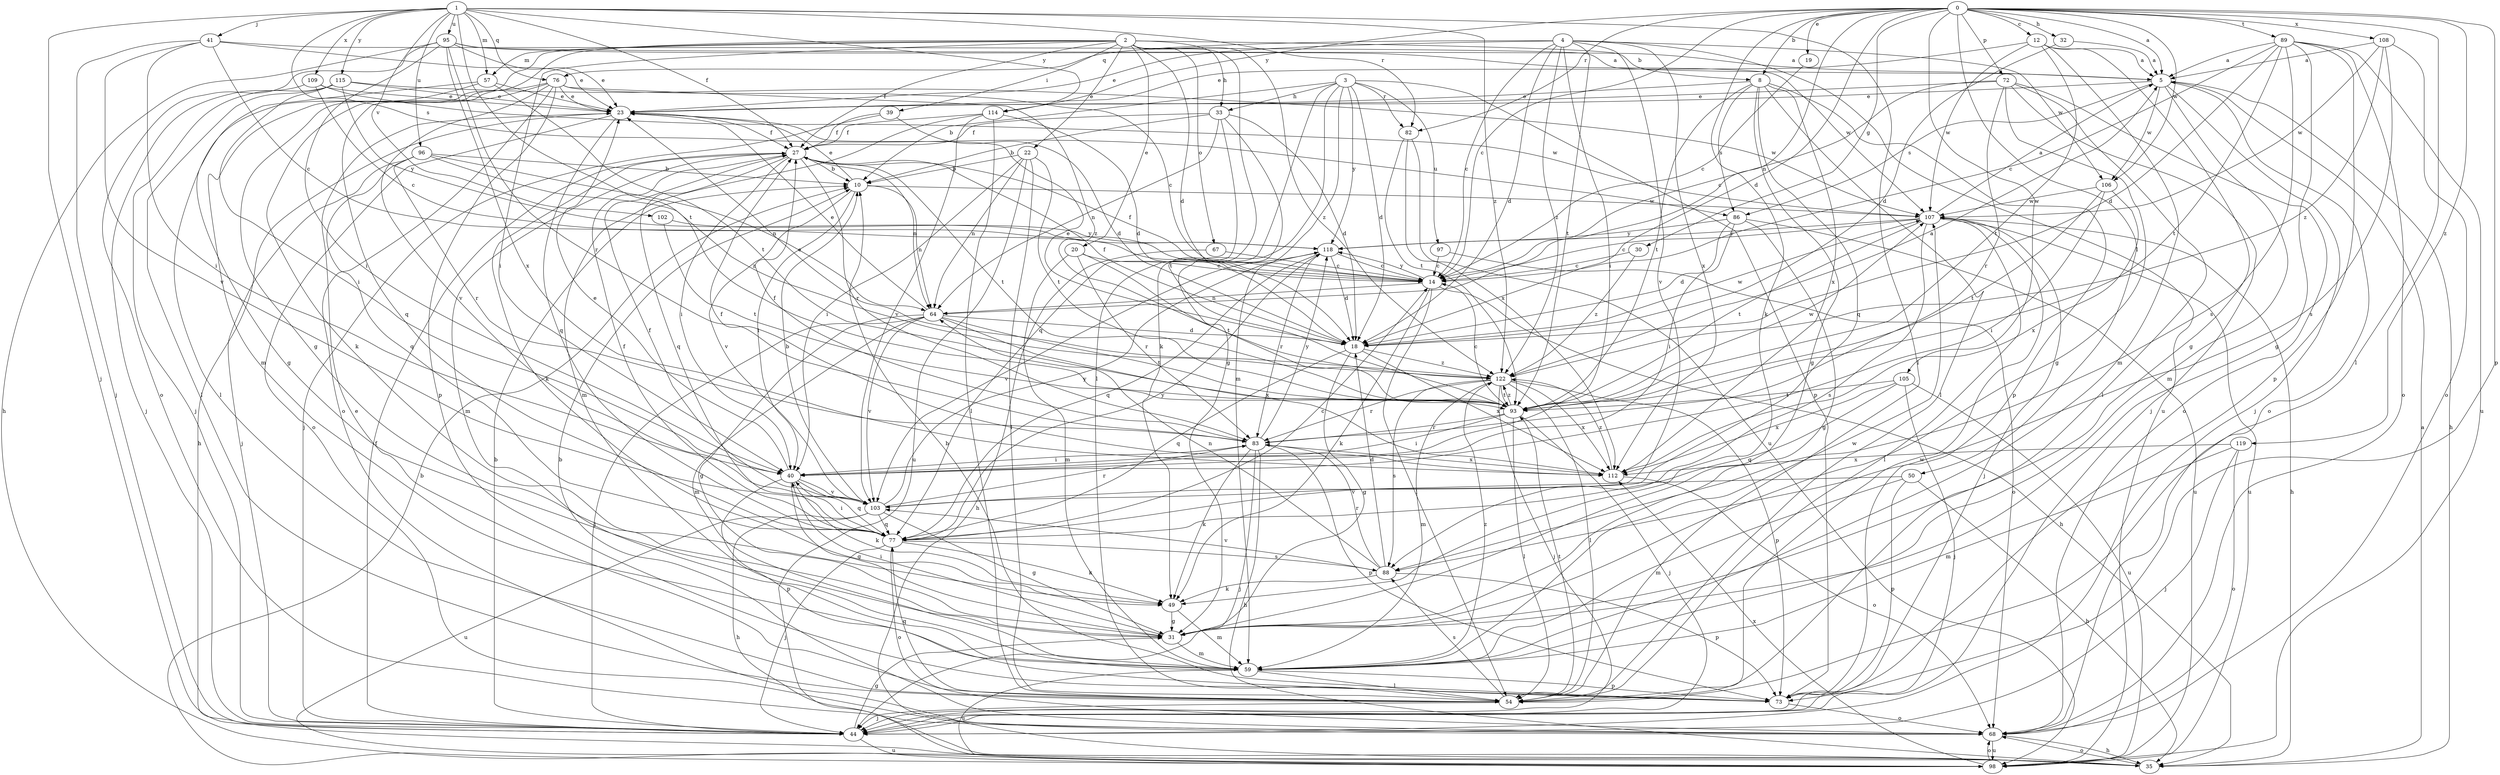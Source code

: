 strict digraph  {
0;
1;
2;
3;
4;
5;
8;
10;
12;
14;
18;
19;
20;
22;
23;
27;
30;
31;
32;
33;
35;
39;
40;
41;
44;
49;
50;
54;
57;
59;
64;
67;
68;
72;
73;
76;
77;
82;
83;
86;
88;
89;
93;
95;
96;
97;
98;
102;
103;
105;
106;
107;
108;
109;
112;
114;
115;
118;
119;
122;
0 -> 5  [label=a];
0 -> 8  [label=b];
0 -> 12  [label=c];
0 -> 14  [label=c];
0 -> 18  [label=d];
0 -> 19  [label=e];
0 -> 30  [label=g];
0 -> 32  [label=h];
0 -> 49  [label=k];
0 -> 50  [label=l];
0 -> 54  [label=l];
0 -> 64  [label=n];
0 -> 72  [label=p];
0 -> 73  [label=p];
0 -> 82  [label=r];
0 -> 89  [label=t];
0 -> 105  [label=w];
0 -> 106  [label=w];
0 -> 108  [label=x];
0 -> 114  [label=y];
0 -> 119  [label=z];
1 -> 27  [label=f];
1 -> 41  [label=j];
1 -> 44  [label=j];
1 -> 54  [label=l];
1 -> 57  [label=m];
1 -> 76  [label=q];
1 -> 82  [label=r];
1 -> 86  [label=s];
1 -> 93  [label=t];
1 -> 95  [label=u];
1 -> 96  [label=u];
1 -> 102  [label=v];
1 -> 109  [label=x];
1 -> 114  [label=y];
1 -> 115  [label=y];
1 -> 122  [label=z];
2 -> 8  [label=b];
2 -> 18  [label=d];
2 -> 20  [label=e];
2 -> 22  [label=e];
2 -> 27  [label=f];
2 -> 31  [label=g];
2 -> 33  [label=h];
2 -> 39  [label=i];
2 -> 40  [label=i];
2 -> 54  [label=l];
2 -> 57  [label=m];
2 -> 59  [label=m];
2 -> 67  [label=o];
2 -> 122  [label=z];
3 -> 10  [label=b];
3 -> 18  [label=d];
3 -> 31  [label=g];
3 -> 33  [label=h];
3 -> 49  [label=k];
3 -> 59  [label=m];
3 -> 73  [label=p];
3 -> 82  [label=r];
3 -> 97  [label=u];
3 -> 118  [label=y];
4 -> 14  [label=c];
4 -> 18  [label=d];
4 -> 23  [label=e];
4 -> 40  [label=i];
4 -> 76  [label=q];
4 -> 93  [label=t];
4 -> 98  [label=u];
4 -> 103  [label=v];
4 -> 106  [label=w];
4 -> 112  [label=x];
4 -> 122  [label=z];
5 -> 23  [label=e];
5 -> 35  [label=h];
5 -> 44  [label=j];
5 -> 59  [label=m];
5 -> 68  [label=o];
5 -> 86  [label=s];
5 -> 106  [label=w];
8 -> 23  [label=e];
8 -> 31  [label=g];
8 -> 54  [label=l];
8 -> 73  [label=p];
8 -> 77  [label=q];
8 -> 86  [label=s];
8 -> 93  [label=t];
8 -> 112  [label=x];
10 -> 23  [label=e];
10 -> 40  [label=i];
10 -> 64  [label=n];
10 -> 103  [label=v];
10 -> 107  [label=w];
12 -> 5  [label=a];
12 -> 23  [label=e];
12 -> 31  [label=g];
12 -> 59  [label=m];
12 -> 93  [label=t];
12 -> 107  [label=w];
14 -> 27  [label=f];
14 -> 35  [label=h];
14 -> 49  [label=k];
14 -> 54  [label=l];
14 -> 64  [label=n];
14 -> 118  [label=y];
18 -> 23  [label=e];
18 -> 27  [label=f];
18 -> 31  [label=g];
18 -> 77  [label=q];
18 -> 107  [label=w];
18 -> 112  [label=x];
18 -> 122  [label=z];
19 -> 14  [label=c];
20 -> 14  [label=c];
20 -> 59  [label=m];
20 -> 83  [label=r];
20 -> 93  [label=t];
22 -> 10  [label=b];
22 -> 40  [label=i];
22 -> 54  [label=l];
22 -> 64  [label=n];
22 -> 93  [label=t];
22 -> 98  [label=u];
23 -> 27  [label=f];
23 -> 35  [label=h];
23 -> 68  [label=o];
23 -> 77  [label=q];
27 -> 10  [label=b];
27 -> 40  [label=i];
27 -> 49  [label=k];
27 -> 59  [label=m];
27 -> 64  [label=n];
27 -> 77  [label=q];
27 -> 83  [label=r];
27 -> 93  [label=t];
30 -> 14  [label=c];
30 -> 122  [label=z];
31 -> 40  [label=i];
31 -> 59  [label=m];
32 -> 5  [label=a];
32 -> 18  [label=d];
33 -> 10  [label=b];
33 -> 18  [label=d];
33 -> 27  [label=f];
33 -> 64  [label=n];
33 -> 77  [label=q];
33 -> 93  [label=t];
35 -> 5  [label=a];
35 -> 68  [label=o];
39 -> 18  [label=d];
39 -> 27  [label=f];
39 -> 44  [label=j];
40 -> 23  [label=e];
40 -> 31  [label=g];
40 -> 49  [label=k];
40 -> 73  [label=p];
40 -> 77  [label=q];
40 -> 103  [label=v];
41 -> 5  [label=a];
41 -> 14  [label=c];
41 -> 23  [label=e];
41 -> 40  [label=i];
41 -> 44  [label=j];
41 -> 103  [label=v];
44 -> 10  [label=b];
44 -> 27  [label=f];
44 -> 31  [label=g];
44 -> 98  [label=u];
49 -> 31  [label=g];
49 -> 59  [label=m];
50 -> 35  [label=h];
50 -> 59  [label=m];
50 -> 73  [label=p];
50 -> 103  [label=v];
54 -> 23  [label=e];
54 -> 44  [label=j];
54 -> 77  [label=q];
54 -> 88  [label=s];
54 -> 93  [label=t];
54 -> 107  [label=w];
57 -> 23  [label=e];
57 -> 31  [label=g];
57 -> 54  [label=l];
57 -> 93  [label=t];
59 -> 54  [label=l];
59 -> 73  [label=p];
59 -> 98  [label=u];
59 -> 107  [label=w];
59 -> 122  [label=z];
64 -> 18  [label=d];
64 -> 23  [label=e];
64 -> 31  [label=g];
64 -> 44  [label=j];
64 -> 59  [label=m];
64 -> 93  [label=t];
64 -> 103  [label=v];
64 -> 112  [label=x];
67 -> 14  [label=c];
67 -> 35  [label=h];
68 -> 10  [label=b];
68 -> 35  [label=h];
68 -> 98  [label=u];
72 -> 14  [label=c];
72 -> 23  [label=e];
72 -> 31  [label=g];
72 -> 44  [label=j];
72 -> 54  [label=l];
72 -> 68  [label=o];
72 -> 83  [label=r];
73 -> 10  [label=b];
73 -> 68  [label=o];
76 -> 14  [label=c];
76 -> 23  [label=e];
76 -> 49  [label=k];
76 -> 68  [label=o];
76 -> 73  [label=p];
76 -> 77  [label=q];
76 -> 103  [label=v];
76 -> 122  [label=z];
77 -> 14  [label=c];
77 -> 27  [label=f];
77 -> 40  [label=i];
77 -> 44  [label=j];
77 -> 49  [label=k];
77 -> 68  [label=o];
77 -> 88  [label=s];
77 -> 118  [label=y];
82 -> 93  [label=t];
82 -> 98  [label=u];
82 -> 112  [label=x];
83 -> 27  [label=f];
83 -> 35  [label=h];
83 -> 40  [label=i];
83 -> 44  [label=j];
83 -> 49  [label=k];
83 -> 73  [label=p];
83 -> 112  [label=x];
83 -> 118  [label=y];
86 -> 18  [label=d];
86 -> 31  [label=g];
86 -> 40  [label=i];
86 -> 98  [label=u];
86 -> 118  [label=y];
88 -> 18  [label=d];
88 -> 49  [label=k];
88 -> 64  [label=n];
88 -> 73  [label=p];
88 -> 83  [label=r];
88 -> 103  [label=v];
89 -> 5  [label=a];
89 -> 14  [label=c];
89 -> 18  [label=d];
89 -> 31  [label=g];
89 -> 68  [label=o];
89 -> 73  [label=p];
89 -> 88  [label=s];
89 -> 93  [label=t];
89 -> 98  [label=u];
93 -> 14  [label=c];
93 -> 40  [label=i];
93 -> 44  [label=j];
93 -> 54  [label=l];
93 -> 83  [label=r];
93 -> 107  [label=w];
93 -> 122  [label=z];
95 -> 5  [label=a];
95 -> 23  [label=e];
95 -> 35  [label=h];
95 -> 40  [label=i];
95 -> 68  [label=o];
95 -> 83  [label=r];
95 -> 107  [label=w];
95 -> 112  [label=x];
96 -> 10  [label=b];
96 -> 44  [label=j];
96 -> 64  [label=n];
96 -> 77  [label=q];
96 -> 83  [label=r];
96 -> 122  [label=z];
97 -> 14  [label=c];
97 -> 68  [label=o];
98 -> 10  [label=b];
98 -> 68  [label=o];
98 -> 112  [label=x];
102 -> 93  [label=t];
102 -> 118  [label=y];
103 -> 10  [label=b];
103 -> 27  [label=f];
103 -> 31  [label=g];
103 -> 35  [label=h];
103 -> 77  [label=q];
103 -> 83  [label=r];
103 -> 98  [label=u];
103 -> 118  [label=y];
105 -> 44  [label=j];
105 -> 77  [label=q];
105 -> 93  [label=t];
105 -> 98  [label=u];
105 -> 112  [label=x];
106 -> 40  [label=i];
106 -> 93  [label=t];
106 -> 107  [label=w];
106 -> 112  [label=x];
107 -> 5  [label=a];
107 -> 14  [label=c];
107 -> 35  [label=h];
107 -> 44  [label=j];
107 -> 54  [label=l];
107 -> 88  [label=s];
107 -> 93  [label=t];
107 -> 98  [label=u];
107 -> 118  [label=y];
108 -> 5  [label=a];
108 -> 68  [label=o];
108 -> 88  [label=s];
108 -> 107  [label=w];
108 -> 122  [label=z];
109 -> 14  [label=c];
109 -> 23  [label=e];
109 -> 44  [label=j];
109 -> 107  [label=w];
112 -> 27  [label=f];
112 -> 68  [label=o];
112 -> 122  [label=z];
114 -> 18  [label=d];
114 -> 27  [label=f];
114 -> 54  [label=l];
114 -> 59  [label=m];
114 -> 103  [label=v];
115 -> 23  [label=e];
115 -> 40  [label=i];
115 -> 44  [label=j];
115 -> 54  [label=l];
115 -> 107  [label=w];
115 -> 118  [label=y];
118 -> 14  [label=c];
118 -> 18  [label=d];
118 -> 77  [label=q];
118 -> 83  [label=r];
118 -> 103  [label=v];
119 -> 44  [label=j];
119 -> 59  [label=m];
119 -> 68  [label=o];
119 -> 112  [label=x];
122 -> 5  [label=a];
122 -> 23  [label=e];
122 -> 44  [label=j];
122 -> 54  [label=l];
122 -> 59  [label=m];
122 -> 73  [label=p];
122 -> 83  [label=r];
122 -> 88  [label=s];
122 -> 93  [label=t];
122 -> 112  [label=x];
}
